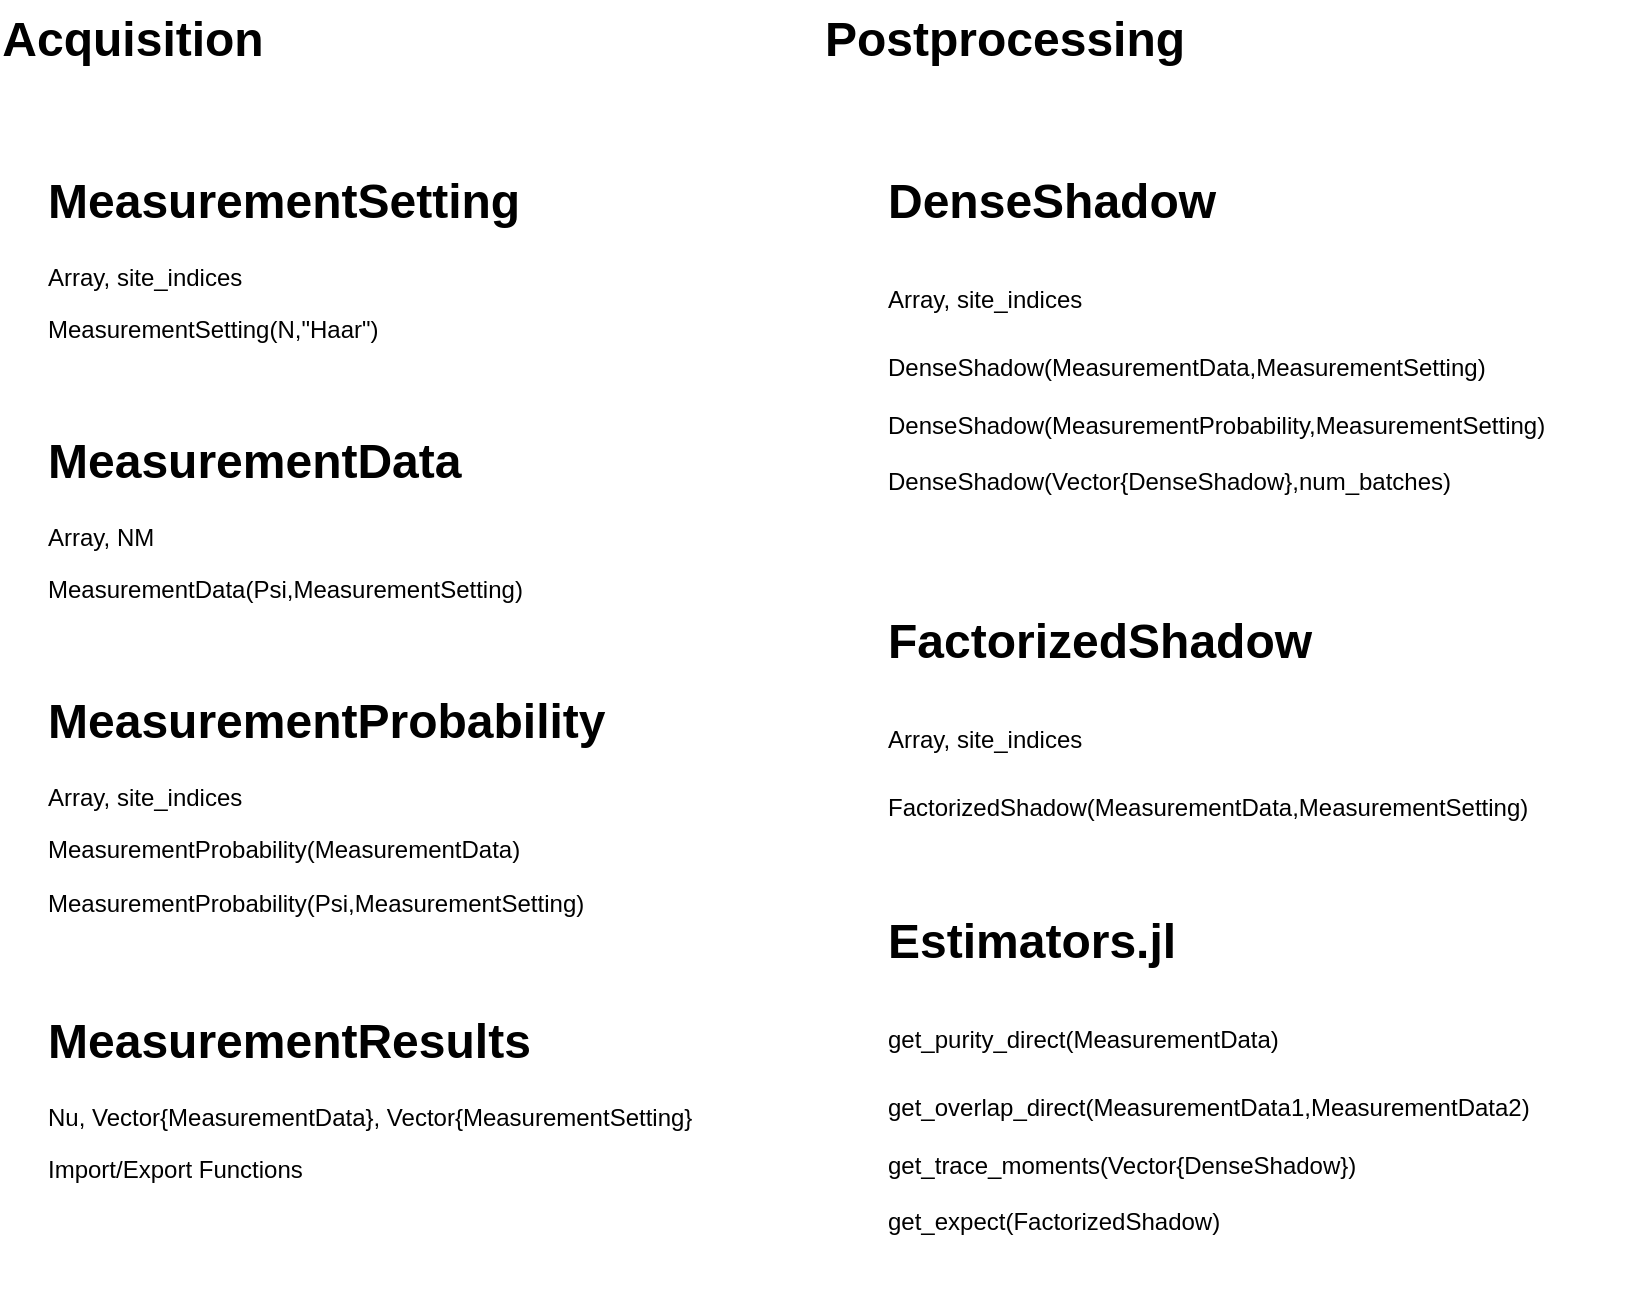 <mxfile version="26.0.9">
  <diagram id="C5RBs43oDa-KdzZeNtuy" name="Page-1">
    <mxGraphModel dx="1245" dy="826" grid="1" gridSize="10" guides="1" tooltips="1" connect="1" arrows="1" fold="1" page="1" pageScale="1" pageWidth="827" pageHeight="1169" math="0" shadow="0">
      <root>
        <mxCell id="WIyWlLk6GJQsqaUBKTNV-0" />
        <mxCell id="WIyWlLk6GJQsqaUBKTNV-1" parent="WIyWlLk6GJQsqaUBKTNV-0" />
        <mxCell id="hj8d3OjnhIkjNgv9RmMZ-0" value="&lt;h1 style=&quot;margin-top: 0px;&quot;&gt;MeasurementData&lt;/h1&gt;&lt;p&gt;Array, NM&lt;/p&gt;&lt;p&gt;MeasurementData(Psi,MeasurementSetting)&lt;/p&gt;&lt;p&gt;&lt;br&gt;&lt;/p&gt;&lt;p&gt;&lt;br&gt;&lt;/p&gt;" style="text;html=1;whiteSpace=wrap;overflow=hidden;rounded=0;" vertex="1" parent="WIyWlLk6GJQsqaUBKTNV-1">
          <mxGeometry x="370" y="610" width="260" height="140" as="geometry" />
        </mxCell>
        <mxCell id="hj8d3OjnhIkjNgv9RmMZ-1" value="&lt;h1 style=&quot;margin-top: 0px;&quot;&gt;MeasurementSetting&lt;/h1&gt;&lt;p&gt;Array, site_indices&lt;/p&gt;&lt;p&gt;MeasurementSetting(N,&quot;Haar&quot;)&lt;/p&gt;&lt;p&gt;&lt;br&gt;&lt;/p&gt;&lt;p&gt;&lt;br&gt;&lt;/p&gt;" style="text;html=1;whiteSpace=wrap;overflow=hidden;rounded=0;" vertex="1" parent="WIyWlLk6GJQsqaUBKTNV-1">
          <mxGeometry x="370" y="480" width="250" height="130" as="geometry" />
        </mxCell>
        <mxCell id="hj8d3OjnhIkjNgv9RmMZ-2" value="&lt;h1 style=&quot;margin-top: 0px;&quot;&gt;MeasurementProbability&lt;/h1&gt;&lt;p&gt;Array, site_indices&lt;/p&gt;&lt;p&gt;MeasurementProbability(MeasurementData)&lt;/p&gt;&lt;p&gt;MeasurementProbability(Psi,MeasurementSetting)&lt;/p&gt;" style="text;html=1;whiteSpace=wrap;overflow=hidden;rounded=0;" vertex="1" parent="WIyWlLk6GJQsqaUBKTNV-1">
          <mxGeometry x="370" y="740" width="290" height="130" as="geometry" />
        </mxCell>
        <mxCell id="hj8d3OjnhIkjNgv9RmMZ-3" value="&lt;h1 style=&quot;margin-top: 0px;&quot;&gt;&lt;span style=&quot;background-color: transparent; color: light-dark(rgb(0, 0, 0), rgb(255, 255, 255));&quot;&gt;DenseShadow&lt;/span&gt;&lt;/h1&gt;&lt;h1 style=&quot;margin-top: 0px;&quot;&gt;&lt;span style=&quot;background-color: transparent; color: light-dark(rgb(0, 0, 0), rgb(255, 255, 255)); font-size: 12px; font-weight: normal;&quot;&gt;Array, site_indices&lt;/span&gt;&lt;/h1&gt;&lt;div&gt;DenseShadow(MeasurementData,MeasurementSetting)&lt;/div&gt;&lt;div&gt;&lt;br&gt;&lt;/div&gt;&lt;div&gt;DenseShadow(MeasurementProbability,MeasurementSetting)&lt;/div&gt;&lt;div&gt;&lt;br&gt;&lt;/div&gt;&lt;div&gt;DenseShadow(Vector{DenseShadow},num_batches)&lt;/div&gt;&lt;div&gt;&lt;br&gt;&lt;/div&gt;" style="text;html=1;whiteSpace=wrap;overflow=hidden;rounded=0;" vertex="1" parent="WIyWlLk6GJQsqaUBKTNV-1">
          <mxGeometry x="790" y="480" width="350" height="180" as="geometry" />
        </mxCell>
        <mxCell id="hj8d3OjnhIkjNgv9RmMZ-6" value="&lt;h1 style=&quot;margin-top: 0px;&quot;&gt;&lt;span style=&quot;background-color: transparent; color: light-dark(rgb(0, 0, 0), rgb(255, 255, 255));&quot;&gt;FactorizedShadow&lt;/span&gt;&lt;/h1&gt;&lt;h1 style=&quot;margin-top: 0px;&quot;&gt;&lt;span style=&quot;background-color: transparent; color: light-dark(rgb(0, 0, 0), rgb(255, 255, 255)); font-size: 12px; font-weight: normal;&quot;&gt;Array, site_indices&lt;/span&gt;&lt;/h1&gt;&lt;div&gt;FactorizedShadow(MeasurementData,MeasurementSetting)&lt;/div&gt;&lt;div&gt;&lt;br&gt;&lt;/div&gt;&lt;div&gt;&lt;br&gt;&lt;/div&gt;" style="text;html=1;whiteSpace=wrap;overflow=hidden;rounded=0;" vertex="1" parent="WIyWlLk6GJQsqaUBKTNV-1">
          <mxGeometry x="790" y="700" width="380" height="160" as="geometry" />
        </mxCell>
        <mxCell id="hj8d3OjnhIkjNgv9RmMZ-7" value="&lt;h1 style=&quot;margin-top: 0px;&quot;&gt;&lt;span style=&quot;background-color: transparent; color: light-dark(rgb(0, 0, 0), rgb(255, 255, 255));&quot;&gt;Estimators.jl&lt;/span&gt;&lt;/h1&gt;&lt;h1 style=&quot;margin-top: 0px;&quot;&gt;&lt;span style=&quot;background-color: transparent; color: light-dark(rgb(0, 0, 0), rgb(255, 255, 255)); font-size: 12px; font-weight: normal;&quot;&gt;get_purity_direct(MeasurementData)&lt;br&gt;&lt;/span&gt;&lt;/h1&gt;&lt;div&gt;&lt;span style=&quot;background-color: transparent; color: light-dark(rgb(0, 0, 0), rgb(255, 255, 255)); font-size: 12px; font-weight: normal;&quot;&gt;get_overlap_direct(MeasurementData1,MeasurementData2)&lt;/span&gt;&lt;/div&gt;&lt;div&gt;&lt;span style=&quot;background-color: transparent; color: light-dark(rgb(0, 0, 0), rgb(255, 255, 255)); font-size: 12px; font-weight: normal;&quot;&gt;&lt;br&gt;&lt;/span&gt;&lt;/div&gt;&lt;div&gt;&lt;div&gt;&lt;span style=&quot;background-color: transparent; color: light-dark(rgb(0, 0, 0), rgb(255, 255, 255));&quot;&gt;get_trace_moments(Vector{DenseShadow})&lt;/span&gt;&lt;br&gt;&lt;/div&gt;&lt;/div&gt;&lt;div&gt;&lt;br&gt;&lt;/div&gt;&lt;div&gt;get_expect(FactorizedShadow)&lt;/div&gt;" style="text;html=1;whiteSpace=wrap;overflow=hidden;rounded=0;" vertex="1" parent="WIyWlLk6GJQsqaUBKTNV-1">
          <mxGeometry x="790" y="850" width="380" height="200" as="geometry" />
        </mxCell>
        <mxCell id="hj8d3OjnhIkjNgv9RmMZ-10" value="&lt;h1 style=&quot;margin-top: 0px;&quot;&gt;MeasurementResults&lt;/h1&gt;&lt;p&gt;Nu, Vector{MeasurementData}, Vector{MeasurementSetting}&lt;/p&gt;&lt;p&gt;Import/Export Functions&lt;/p&gt;&lt;p&gt;&lt;br&gt;&lt;/p&gt;&lt;p&gt;&lt;br&gt;&lt;/p&gt;" style="text;html=1;whiteSpace=wrap;overflow=hidden;rounded=0;" vertex="1" parent="WIyWlLk6GJQsqaUBKTNV-1">
          <mxGeometry x="370" y="900" width="360" height="130" as="geometry" />
        </mxCell>
        <mxCell id="hj8d3OjnhIkjNgv9RmMZ-12" value="Acquisition" style="text;strokeColor=none;fillColor=none;html=1;fontSize=24;fontStyle=1;verticalAlign=middle;align=center;" vertex="1" parent="WIyWlLk6GJQsqaUBKTNV-1">
          <mxGeometry x="364" y="400" width="100" height="40" as="geometry" />
        </mxCell>
        <mxCell id="hj8d3OjnhIkjNgv9RmMZ-13" value="Postprocessing" style="text;strokeColor=none;fillColor=none;html=1;fontSize=24;fontStyle=1;verticalAlign=middle;align=center;" vertex="1" parent="WIyWlLk6GJQsqaUBKTNV-1">
          <mxGeometry x="810" y="400" width="80" height="40" as="geometry" />
        </mxCell>
      </root>
    </mxGraphModel>
  </diagram>
</mxfile>
